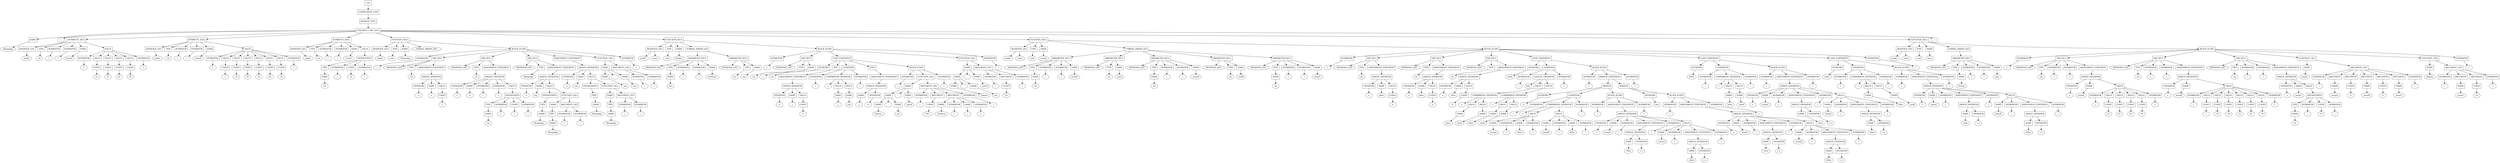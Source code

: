 digraph G {
	splines="TRUE";
	n_0 [label="root", shape="rectangle"]
	n_0 -> n_1
	n_1 [label="COMPILATION_UNIT", shape="rectangle"]
	n_1 -> n_2
	n_2 [label="PACKAGE_DECL", shape="rectangle"]
	n_2 -> n_3
	n_3 [label="CONCRETE_UNIT_DECL", shape="rectangle"]
	n_3 -> n_4
	n_4 [label="NAME", shape="rectangle"]
	n_4 -> n_14
	n_14 [label="MergeApp", shape="ellipse"]
	n_3 -> n_5
	n_5 [label="{", shape="ellipse"]
	n_3 -> n_6
	n_6 [label="ATTRIBUTE_DECL", shape="rectangle"]
	n_6 -> n_15
	n_15 [label="MODIFIER_LIST", shape="rectangle"]
	n_15 -> n_53
	n_53 [label="public", shape="ellipse"]
	n_6 -> n_16
	n_16 [label="TYPE", shape="rectangle"]
	n_16 -> n_54
	n_54 [label="int", shape="ellipse"]
	n_6 -> n_17
	n_17 [label="SEPARATOR", shape="rectangle"]
	n_17 -> n_55
	n_55 [label="[", shape="ellipse"]
	n_6 -> n_18
	n_18 [label="SEPARATOR", shape="rectangle"]
	n_18 -> n_56
	n_56 [label="]", shape="ellipse"]
	n_6 -> n_19
	n_19 [label="NAME", shape="rectangle"]
	n_19 -> n_57
	n_57 [label="arrayA", shape="ellipse"]
	n_6 -> n_20
	n_20 [label="VALUE", shape="rectangle"]
	n_20 -> n_58
	n_58 [label="SEPARATOR", shape="rectangle"]
	n_58 -> n_133
	n_133 [label="{", shape="ellipse"]
	n_20 -> n_59
	n_59 [label="VALUE", shape="rectangle"]
	n_59 -> n_134
	n_134 [label="CONST", shape="rectangle"]
	n_134 -> n_252
	n_252 [label="23", shape="ellipse"]
	n_20 -> n_60
	n_60 [label="VALUE", shape="rectangle"]
	n_60 -> n_135
	n_135 [label="CONST", shape="rectangle"]
	n_135 -> n_253
	n_253 [label="47", shape="ellipse"]
	n_20 -> n_61
	n_61 [label="VALUE", shape="rectangle"]
	n_61 -> n_136
	n_136 [label="CONST", shape="rectangle"]
	n_136 -> n_254
	n_254 [label="81", shape="ellipse"]
	n_20 -> n_62
	n_62 [label="VALUE", shape="rectangle"]
	n_62 -> n_137
	n_137 [label="CONST", shape="rectangle"]
	n_137 -> n_255
	n_255 [label="95", shape="ellipse"]
	n_20 -> n_63
	n_63 [label="SEPARATOR", shape="rectangle"]
	n_63 -> n_138
	n_138 [label="}", shape="ellipse"]
	n_3 -> n_7
	n_7 [label="ATTRIBUTE_DECL", shape="rectangle"]
	n_7 -> n_21
	n_21 [label="MODIFIER_LIST", shape="rectangle"]
	n_21 -> n_64
	n_64 [label="public", shape="ellipse"]
	n_7 -> n_22
	n_22 [label="TYPE", shape="rectangle"]
	n_22 -> n_65
	n_65 [label="int", shape="ellipse"]
	n_7 -> n_23
	n_23 [label="SEPARATOR", shape="rectangle"]
	n_23 -> n_66
	n_66 [label="[", shape="ellipse"]
	n_7 -> n_24
	n_24 [label="SEPARATOR", shape="rectangle"]
	n_24 -> n_67
	n_67 [label="]", shape="ellipse"]
	n_7 -> n_25
	n_25 [label="NAME", shape="rectangle"]
	n_25 -> n_68
	n_68 [label="arrayB", shape="ellipse"]
	n_7 -> n_26
	n_26 [label="VALUE", shape="rectangle"]
	n_26 -> n_69
	n_69 [label="SEPARATOR", shape="rectangle"]
	n_69 -> n_139
	n_139 [label="{", shape="ellipse"]
	n_26 -> n_70
	n_70 [label="VALUE", shape="rectangle"]
	n_70 -> n_140
	n_140 [label="CONST", shape="rectangle"]
	n_140 -> n_256
	n_256 [label="7", shape="ellipse"]
	n_26 -> n_71
	n_71 [label="VALUE", shape="rectangle"]
	n_71 -> n_141
	n_141 [label="CONST", shape="rectangle"]
	n_141 -> n_257
	n_257 [label="14", shape="ellipse"]
	n_26 -> n_72
	n_72 [label="VALUE", shape="rectangle"]
	n_72 -> n_142
	n_142 [label="CONST", shape="rectangle"]
	n_142 -> n_258
	n_258 [label="39", shape="ellipse"]
	n_26 -> n_73
	n_73 [label="VALUE", shape="rectangle"]
	n_73 -> n_143
	n_143 [label="CONST", shape="rectangle"]
	n_143 -> n_259
	n_259 [label="55", shape="ellipse"]
	n_26 -> n_74
	n_74 [label="VALUE", shape="rectangle"]
	n_74 -> n_144
	n_144 [label="CONST", shape="rectangle"]
	n_144 -> n_260
	n_260 [label="62", shape="ellipse"]
	n_26 -> n_75
	n_75 [label="VALUE", shape="rectangle"]
	n_75 -> n_145
	n_145 [label="CONST", shape="rectangle"]
	n_145 -> n_261
	n_261 [label="74", shape="ellipse"]
	n_26 -> n_76
	n_76 [label="SEPARATOR", shape="rectangle"]
	n_76 -> n_146
	n_146 [label="}", shape="ellipse"]
	n_3 -> n_8
	n_8 [label="ATTRIBUTE_DECL", shape="rectangle"]
	n_8 -> n_27
	n_27 [label="MODIFIER_LIST", shape="rectangle"]
	n_27 -> n_77
	n_77 [label="public", shape="ellipse"]
	n_8 -> n_28
	n_28 [label="TYPE", shape="rectangle"]
	n_28 -> n_78
	n_78 [label="int", shape="ellipse"]
	n_8 -> n_29
	n_29 [label="SEPARATOR", shape="rectangle"]
	n_29 -> n_79
	n_79 [label="[", shape="ellipse"]
	n_8 -> n_30
	n_30 [label="SEPARATOR", shape="rectangle"]
	n_30 -> n_80
	n_80 [label="]", shape="ellipse"]
	n_8 -> n_31
	n_31 [label="NAME", shape="rectangle"]
	n_31 -> n_81
	n_81 [label="arrayC", shape="ellipse"]
	n_8 -> n_32
	n_32 [label="VALUE", shape="rectangle"]
	n_32 -> n_82
	n_82 [label="INSTANTIATES", shape="rectangle"]
	n_82 -> n_147
	n_147 [label="TYPE", shape="rectangle"]
	n_147 -> n_262
	n_262 [label="NAME", shape="rectangle"]
	n_262 -> n_375
	n_375 [label="int", shape="ellipse"]
	n_82 -> n_148
	n_148 [label="SEPARATOR", shape="rectangle"]
	n_148 -> n_263
	n_263 [label="[", shape="ellipse"]
	n_82 -> n_149
	n_149 [label="CONST", shape="rectangle"]
	n_149 -> n_264
	n_264 [label="10", shape="ellipse"]
	n_82 -> n_150
	n_150 [label="SEPARATOR", shape="rectangle"]
	n_150 -> n_265
	n_265 [label="]", shape="ellipse"]
	n_3 -> n_9
	n_9 [label="FUNCTION_DECL", shape="rectangle"]
	n_9 -> n_33
	n_33 [label="MODIFIER_LIST", shape="rectangle"]
	n_33 -> n_83
	n_83 [label="public", shape="ellipse"]
	n_9 -> n_34
	n_34 [label="TYPE", shape="rectangle"]
	n_34 -> n_84
	n_84 [label="void", shape="ellipse"]
	n_9 -> n_35
	n_35 [label="NAME", shape="rectangle"]
	n_35 -> n_85
	n_85 [label="MergeApp", shape="ellipse"]
	n_9 -> n_36
	n_36 [label="FORMAL_PARAM_LIST", shape="ellipse"]
	n_9 -> n_37
	n_37 [label="BLOCK_SCOPE", shape="rectangle"]
	n_37 -> n_86
	n_86 [label="SEPARATOR", shape="rectangle"]
	n_86 -> n_151
	n_151 [label="{", shape="ellipse"]
	n_37 -> n_87
	n_87 [label="VAR_DECL", shape="rectangle"]
	n_87 -> n_152
	n_152 [label="MODIFIER_LIST", shape="ellipse"]
	n_87 -> n_153
	n_153 [label="TYPE", shape="rectangle"]
	n_153 -> n_266
	n_266 [label="int", shape="ellipse"]
	n_87 -> n_154
	n_154 [label="ASSIGNMENT_STATEMENT", shape="rectangle"]
	n_154 -> n_267
	n_267 [label="ASSIGN_OPERATOR", shape="rectangle"]
	n_267 -> n_376
	n_376 [label="OPERATOR", shape="rectangle"]
	n_376 -> n_472
	n_472 [label="=", shape="ellipse"]
	n_267 -> n_377
	n_377 [label="NAME", shape="rectangle"]
	n_377 -> n_473
	n_473 [label="a", shape="ellipse"]
	n_267 -> n_378
	n_378 [label="VALUE", shape="rectangle"]
	n_378 -> n_474
	n_474 [label="CONST", shape="rectangle"]
	n_474 -> n_564
	n_564 [label="3", shape="ellipse"]
	n_37 -> n_88
	n_88 [label="VAR_DECL", shape="rectangle"]
	n_88 -> n_155
	n_155 [label="MODIFIER_LIST", shape="ellipse"]
	n_88 -> n_156
	n_156 [label="TYPE", shape="rectangle"]
	n_156 -> n_268
	n_268 [label="int", shape="ellipse"]
	n_88 -> n_157
	n_157 [label="ASSIGNMENT_STATEMENT", shape="rectangle"]
	n_157 -> n_269
	n_269 [label="ASSIGN_OPERATOR", shape="rectangle"]
	n_269 -> n_379
	n_379 [label="OPERATOR", shape="rectangle"]
	n_379 -> n_475
	n_475 [label="=", shape="ellipse"]
	n_269 -> n_380
	n_380 [label="NAME", shape="rectangle"]
	n_380 -> n_476
	n_476 [label="b", shape="ellipse"]
	n_269 -> n_381
	n_381 [label="SEPARATOR", shape="rectangle"]
	n_381 -> n_477
	n_477 [label="[", shape="ellipse"]
	n_269 -> n_382
	n_382 [label="SEPARATOR", shape="rectangle"]
	n_382 -> n_478
	n_478 [label="]", shape="ellipse"]
	n_269 -> n_383
	n_383 [label="VALUE", shape="rectangle"]
	n_383 -> n_479
	n_479 [label="INSTANTIATES", shape="rectangle"]
	n_479 -> n_565
	n_565 [label="TYPE", shape="rectangle"]
	n_565 -> n_654
	n_654 [label="NAME", shape="rectangle"]
	n_654 -> n_715
	n_715 [label="int", shape="ellipse"]
	n_479 -> n_566
	n_566 [label="SEPARATOR", shape="rectangle"]
	n_566 -> n_655
	n_655 [label="[", shape="ellipse"]
	n_479 -> n_567
	n_567 [label="CONST", shape="rectangle"]
	n_567 -> n_656
	n_656 [label="3", shape="ellipse"]
	n_479 -> n_568
	n_568 [label="SEPARATOR", shape="rectangle"]
	n_568 -> n_657
	n_657 [label="]", shape="ellipse"]
	n_37 -> n_89
	n_89 [label="VAR_DECL", shape="rectangle"]
	n_89 -> n_158
	n_158 [label="MODIFIER_LIST", shape="ellipse"]
	n_89 -> n_159
	n_159 [label="TYPE", shape="rectangle"]
	n_159 -> n_270
	n_270 [label="MergeApp", shape="ellipse"]
	n_89 -> n_160
	n_160 [label="ASSIGNMENT_STATEMENT", shape="rectangle"]
	n_160 -> n_271
	n_271 [label="ASSIGN_OPERATOR", shape="rectangle"]
	n_271 -> n_384
	n_384 [label="OPERATOR", shape="rectangle"]
	n_384 -> n_480
	n_480 [label="=", shape="ellipse"]
	n_271 -> n_385
	n_385 [label="NAME", shape="rectangle"]
	n_385 -> n_481
	n_481 [label="mg", shape="ellipse"]
	n_271 -> n_386
	n_386 [label="VALUE", shape="rectangle"]
	n_386 -> n_482
	n_482 [label="INSTANTIATES", shape="rectangle"]
	n_482 -> n_569
	n_569 [label="TYPE", shape="rectangle"]
	n_569 -> n_658
	n_658 [label="NAME", shape="rectangle"]
	n_658 -> n_716
	n_716 [label="MergeApp", shape="ellipse"]
	n_386 -> n_483
	n_483 [label="FUNCTION_CALL", shape="rectangle"]
	n_483 -> n_570
	n_570 [label="NAME", shape="rectangle"]
	n_570 -> n_659
	n_659 [label="TYPE", shape="rectangle"]
	n_659 -> n_717
	n_717 [label="NAME", shape="rectangle"]
	n_717 -> n_754
	n_754 [label="MergeApp", shape="ellipse"]
	n_483 -> n_571
	n_571 [label="ARGUMENT_LIST", shape="rectangle"]
	n_571 -> n_660
	n_660 [label="SEPARATOR", shape="rectangle"]
	n_660 -> n_718
	n_718 [label="(", shape="ellipse"]
	n_571 -> n_661
	n_661 [label="SEPARATOR", shape="rectangle"]
	n_661 -> n_719
	n_719 [label=")", shape="ellipse"]
	n_37 -> n_90
	n_90 [label="ASSIGNMENT_STATEMENT", shape="rectangle"]
	n_90 -> n_161
	n_161 [label="ASSIGN_OPERATOR", shape="rectangle"]
	n_161 -> n_272
	n_272 [label="OPERATOR", shape="rectangle"]
	n_272 -> n_387
	n_387 [label="=", shape="ellipse"]
	n_161 -> n_273
	n_273 [label="NAME", shape="rectangle"]
	n_273 -> n_388
	n_388 [label="mg", shape="ellipse"]
	n_161 -> n_274
	n_274 [label="VALUE", shape="rectangle"]
	n_274 -> n_389
	n_389 [label="INSTANTIATES", shape="rectangle"]
	n_389 -> n_484
	n_484 [label="TYPE", shape="rectangle"]
	n_484 -> n_572
	n_572 [label="NAME", shape="rectangle"]
	n_572 -> n_662
	n_662 [label="MergeApp", shape="ellipse"]
	n_274 -> n_390
	n_390 [label="FUNCTION_CALL", shape="rectangle"]
	n_390 -> n_485
	n_485 [label="NAME", shape="rectangle"]
	n_485 -> n_573
	n_573 [label="TYPE", shape="rectangle"]
	n_573 -> n_663
	n_663 [label="NAME", shape="rectangle"]
	n_663 -> n_720
	n_720 [label="MergeApp", shape="ellipse"]
	n_390 -> n_486
	n_486 [label="ARGUMENT_LIST", shape="rectangle"]
	n_486 -> n_574
	n_574 [label="SEPARATOR", shape="rectangle"]
	n_574 -> n_664
	n_664 [label="(", shape="ellipse"]
	n_486 -> n_575
	n_575 [label="SEPARATOR", shape="rectangle"]
	n_575 -> n_665
	n_665 [label=")", shape="ellipse"]
	n_37 -> n_91
	n_91 [label="FUNCTION_CALL", shape="rectangle"]
	n_91 -> n_162
	n_162 [label="NAME", shape="rectangle"]
	n_162 -> n_275
	n_275 [label="NAME", shape="rectangle"]
	n_275 -> n_391
	n_391 [label="mg", shape="ellipse"]
	n_162 -> n_276
	n_276 [label=".", shape="ellipse"]
	n_162 -> n_277
	n_277 [label="NAME", shape="rectangle"]
	n_277 -> n_392
	n_392 [label="func", shape="ellipse"]
	n_91 -> n_163
	n_163 [label="ARGUMENT_LIST", shape="rectangle"]
	n_163 -> n_278
	n_278 [label="SEPARATOR", shape="rectangle"]
	n_278 -> n_393
	n_393 [label="(", shape="ellipse"]
	n_163 -> n_279
	n_279 [label="SEPARATOR", shape="rectangle"]
	n_279 -> n_394
	n_394 [label=")", shape="ellipse"]
	n_37 -> n_92
	n_92 [label="SEPARATOR", shape="rectangle"]
	n_92 -> n_164
	n_164 [label="}", shape="ellipse"]
	n_3 -> n_10
	n_10 [label="FUNCTION_DECL", shape="rectangle"]
	n_10 -> n_38
	n_38 [label="MODIFIER_LIST", shape="rectangle"]
	n_38 -> n_93
	n_93 [label="public", shape="ellipse"]
	n_38 -> n_94
	n_94 [label="static", shape="ellipse"]
	n_10 -> n_39
	n_39 [label="TYPE", shape="rectangle"]
	n_39 -> n_95
	n_95 [label="void", shape="ellipse"]
	n_10 -> n_40
	n_40 [label="NAME", shape="rectangle"]
	n_40 -> n_96
	n_96 [label="display", shape="ellipse"]
	n_10 -> n_41
	n_41 [label="FORMAL_PARAM_LIST", shape="rectangle"]
	n_41 -> n_97
	n_97 [label="PARAMETER_DECL", shape="rectangle"]
	n_97 -> n_165
	n_165 [label="MODIFIER_LIST", shape="ellipse"]
	n_97 -> n_166
	n_166 [label="TYPE", shape="rectangle"]
	n_166 -> n_280
	n_280 [label="NAME", shape="rectangle"]
	n_280 -> n_395
	n_395 [label="int", shape="ellipse"]
	n_97 -> n_167
	n_167 [label="SEPARATOR", shape="rectangle"]
	n_167 -> n_281
	n_281 [label="[", shape="ellipse"]
	n_97 -> n_168
	n_168 [label="SEPARATOR", shape="rectangle"]
	n_168 -> n_282
	n_282 [label="]", shape="ellipse"]
	n_97 -> n_169
	n_169 [label="NAME", shape="rectangle"]
	n_169 -> n_283
	n_283 [label="theArray", shape="ellipse"]
	n_41 -> n_98
	n_98 [label="PARAMETER_DECL", shape="rectangle"]
	n_98 -> n_170
	n_170 [label="MODIFIER_LIST", shape="ellipse"]
	n_98 -> n_171
	n_171 [label="TYPE", shape="rectangle"]
	n_171 -> n_284
	n_284 [label="int", shape="ellipse"]
	n_98 -> n_172
	n_172 [label="NAME", shape="rectangle"]
	n_172 -> n_285
	n_285 [label="size", shape="ellipse"]
	n_10 -> n_42
	n_42 [label="BLOCK_SCOPE", shape="rectangle"]
	n_42 -> n_99
	n_99 [label="SEPARATOR", shape="rectangle"]
	n_99 -> n_173
	n_173 [label="{", shape="ellipse"]
	n_42 -> n_100
	n_100 [label="VAR_DECL", shape="rectangle"]
	n_100 -> n_174
	n_174 [label="MODIFIER_LIST", shape="ellipse"]
	n_100 -> n_175
	n_175 [label="TYPE", shape="rectangle"]
	n_175 -> n_286
	n_286 [label="int", shape="ellipse"]
	n_100 -> n_176
	n_176 [label="NAME", shape="rectangle"]
	n_176 -> n_287
	n_287 [label="j", shape="ellipse"]
	n_42 -> n_101
	n_101 [label="LOOP_STATEMENT", shape="rectangle"]
	n_101 -> n_177
	n_177 [label="KEYWORD", shape="rectangle"]
	n_177 -> n_288
	n_288 [label="for", shape="ellipse"]
	n_101 -> n_178
	n_178 [label="INIT", shape="rectangle"]
	n_178 -> n_289
	n_289 [label="ASSIGNMENT_STATEMENT", shape="rectangle"]
	n_289 -> n_396
	n_396 [label="ASSIGN_OPERATOR", shape="rectangle"]
	n_396 -> n_487
	n_487 [label="OPERATOR", shape="rectangle"]
	n_487 -> n_576
	n_576 [label="=", shape="ellipse"]
	n_396 -> n_488
	n_488 [label="NAME", shape="rectangle"]
	n_488 -> n_577
	n_577 [label="j", shape="ellipse"]
	n_396 -> n_489
	n_489 [label="VALUE", shape="rectangle"]
	n_489 -> n_578
	n_578 [label="CONST", shape="rectangle"]
	n_578 -> n_666
	n_666 [label="0", shape="ellipse"]
	n_101 -> n_179
	n_179 [label="CONDITION", shape="rectangle"]
	n_179 -> n_290
	n_290 [label="SEPARATOR", shape="rectangle"]
	n_290 -> n_397
	n_397 [label="(", shape="ellipse"]
	n_179 -> n_291
	n_291 [label="COMPARISON_OPERATOR", shape="rectangle"]
	n_291 -> n_398
	n_398 [label="<", shape="ellipse"]
	n_291 -> n_399
	n_399 [label="VALUE", shape="rectangle"]
	n_399 -> n_490
	n_490 [label="NAME", shape="rectangle"]
	n_490 -> n_579
	n_579 [label="j", shape="ellipse"]
	n_291 -> n_400
	n_400 [label="VALUE", shape="rectangle"]
	n_400 -> n_491
	n_491 [label="NAME", shape="rectangle"]
	n_491 -> n_580
	n_580 [label="size", shape="ellipse"]
	n_179 -> n_292
	n_292 [label="SEPARATOR", shape="rectangle"]
	n_292 -> n_401
	n_401 [label=")", shape="ellipse"]
	n_101 -> n_180
	n_180 [label="STEP", shape="rectangle"]
	n_180 -> n_293
	n_293 [label="ASSIGNMENT_STATEMENT", shape="rectangle"]
	n_293 -> n_402
	n_402 [label="ASSIGN_OPERATOR", shape="rectangle"]
	n_402 -> n_492
	n_492 [label="NAME", shape="rectangle"]
	n_492 -> n_581
	n_581 [label="j", shape="ellipse"]
	n_402 -> n_493
	n_493 [label="OPERATOR", shape="rectangle"]
	n_493 -> n_582
	n_582 [label="++", shape="ellipse"]
	n_101 -> n_181
	n_181 [label="BLOCK_SCOPE", shape="rectangle"]
	n_181 -> n_294
	n_294 [label="SEPARATOR", shape="rectangle"]
	n_294 -> n_403
	n_403 [label="{", shape="ellipse"]
	n_181 -> n_295
	n_295 [label="FUNCTION_CALL", shape="rectangle"]
	n_295 -> n_404
	n_404 [label="NAME", shape="rectangle"]
	n_404 -> n_494
	n_494 [label="NAME", shape="rectangle"]
	n_494 -> n_583
	n_583 [label="NAME", shape="rectangle"]
	n_583 -> n_667
	n_667 [label="System", shape="ellipse"]
	n_494 -> n_584
	n_584 [label=".", shape="ellipse"]
	n_494 -> n_585
	n_585 [label="NAME", shape="rectangle"]
	n_585 -> n_668
	n_668 [label="out", shape="ellipse"]
	n_404 -> n_495
	n_495 [label=".", shape="ellipse"]
	n_404 -> n_496
	n_496 [label="NAME", shape="rectangle"]
	n_496 -> n_586
	n_586 [label="printf", shape="ellipse"]
	n_295 -> n_405
	n_405 [label="ARGUMENT_LIST", shape="rectangle"]
	n_405 -> n_497
	n_497 [label="SEPARATOR", shape="rectangle"]
	n_497 -> n_587
	n_587 [label="(", shape="ellipse"]
	n_405 -> n_498
	n_498 [label="ARGUMENT", shape="rectangle"]
	n_498 -> n_588
	n_588 [label="CONST", shape="rectangle"]
	n_588 -> n_669
	n_669 [label="\"%d \"", shape="ellipse"]
	n_405 -> n_499
	n_499 [label="ARGUMENT", shape="rectangle"]
	n_499 -> n_589
	n_589 [label="NAME", shape="rectangle"]
	n_589 -> n_670
	n_670 [label="theArray", shape="ellipse"]
	n_499 -> n_590
	n_590 [label="SEPARATOR", shape="rectangle"]
	n_590 -> n_671
	n_671 [label="[", shape="ellipse"]
	n_499 -> n_591
	n_591 [label="NAME", shape="rectangle"]
	n_591 -> n_672
	n_672 [label="j", shape="ellipse"]
	n_499 -> n_592
	n_592 [label="SEPARATOR", shape="rectangle"]
	n_592 -> n_673
	n_673 [label="]", shape="ellipse"]
	n_405 -> n_500
	n_500 [label="SEPARATOR", shape="rectangle"]
	n_500 -> n_593
	n_593 [label=")", shape="ellipse"]
	n_181 -> n_296
	n_296 [label="SEPARATOR", shape="rectangle"]
	n_296 -> n_406
	n_406 [label="}", shape="ellipse"]
	n_42 -> n_102
	n_102 [label="FUNCTION_CALL", shape="rectangle"]
	n_102 -> n_182
	n_182 [label="NAME", shape="rectangle"]
	n_182 -> n_297
	n_297 [label="NAME", shape="rectangle"]
	n_297 -> n_407
	n_407 [label="NAME", shape="rectangle"]
	n_407 -> n_501
	n_501 [label="System", shape="ellipse"]
	n_297 -> n_408
	n_408 [label=".", shape="ellipse"]
	n_297 -> n_409
	n_409 [label="NAME", shape="rectangle"]
	n_409 -> n_502
	n_502 [label="out", shape="ellipse"]
	n_182 -> n_298
	n_298 [label=".", shape="ellipse"]
	n_182 -> n_299
	n_299 [label="NAME", shape="rectangle"]
	n_299 -> n_410
	n_410 [label="printf", shape="ellipse"]
	n_102 -> n_183
	n_183 [label="ARGUMENT_LIST", shape="rectangle"]
	n_183 -> n_300
	n_300 [label="SEPARATOR", shape="rectangle"]
	n_300 -> n_411
	n_411 [label="(", shape="ellipse"]
	n_183 -> n_301
	n_301 [label="ARGUMENT", shape="rectangle"]
	n_301 -> n_412
	n_412 [label="CONST", shape="rectangle"]
	n_412 -> n_503
	n_503 [label="\"\\n\"", shape="ellipse"]
	n_183 -> n_302
	n_302 [label="SEPARATOR", shape="rectangle"]
	n_302 -> n_413
	n_413 [label=")", shape="ellipse"]
	n_42 -> n_103
	n_103 [label="SEPARATOR", shape="rectangle"]
	n_103 -> n_184
	n_184 [label="}", shape="ellipse"]
	n_3 -> n_11
	n_11 [label="FUNCTION_DECL", shape="rectangle"]
	n_11 -> n_43
	n_43 [label="MODIFIER_LIST", shape="rectangle"]
	n_43 -> n_104
	n_104 [label="public", shape="ellipse"]
	n_43 -> n_105
	n_105 [label="static", shape="ellipse"]
	n_11 -> n_44
	n_44 [label="TYPE", shape="rectangle"]
	n_44 -> n_106
	n_106 [label="void", shape="ellipse"]
	n_11 -> n_45
	n_45 [label="NAME", shape="rectangle"]
	n_45 -> n_107
	n_107 [label="merge", shape="ellipse"]
	n_11 -> n_46
	n_46 [label="FORMAL_PARAM_LIST", shape="rectangle"]
	n_46 -> n_108
	n_108 [label="PARAMETER_DECL", shape="rectangle"]
	n_108 -> n_185
	n_185 [label="MODIFIER_LIST", shape="ellipse"]
	n_108 -> n_186
	n_186 [label="TYPE", shape="rectangle"]
	n_186 -> n_303
	n_303 [label="NAME", shape="rectangle"]
	n_303 -> n_414
	n_414 [label="int", shape="ellipse"]
	n_108 -> n_187
	n_187 [label="SEPARATOR", shape="rectangle"]
	n_187 -> n_304
	n_304 [label="[", shape="ellipse"]
	n_108 -> n_188
	n_188 [label="SEPARATOR", shape="rectangle"]
	n_188 -> n_305
	n_305 [label="]", shape="ellipse"]
	n_108 -> n_189
	n_189 [label="NAME", shape="rectangle"]
	n_189 -> n_306
	n_306 [label="arrayA", shape="ellipse"]
	n_46 -> n_109
	n_109 [label="PARAMETER_DECL", shape="rectangle"]
	n_109 -> n_190
	n_190 [label="MODIFIER_LIST", shape="ellipse"]
	n_109 -> n_191
	n_191 [label="TYPE", shape="rectangle"]
	n_191 -> n_307
	n_307 [label="int", shape="ellipse"]
	n_109 -> n_192
	n_192 [label="NAME", shape="rectangle"]
	n_192 -> n_308
	n_308 [label="sizeA", shape="ellipse"]
	n_46 -> n_110
	n_110 [label="PARAMETER_DECL", shape="rectangle"]
	n_110 -> n_193
	n_193 [label="MODIFIER_LIST", shape="ellipse"]
	n_110 -> n_194
	n_194 [label="TYPE", shape="rectangle"]
	n_194 -> n_309
	n_309 [label="NAME", shape="rectangle"]
	n_309 -> n_415
	n_415 [label="int", shape="ellipse"]
	n_110 -> n_195
	n_195 [label="SEPARATOR", shape="rectangle"]
	n_195 -> n_310
	n_310 [label="[", shape="ellipse"]
	n_110 -> n_196
	n_196 [label="SEPARATOR", shape="rectangle"]
	n_196 -> n_311
	n_311 [label="]", shape="ellipse"]
	n_110 -> n_197
	n_197 [label="NAME", shape="rectangle"]
	n_197 -> n_312
	n_312 [label="arrayB", shape="ellipse"]
	n_46 -> n_111
	n_111 [label="PARAMETER_DECL", shape="rectangle"]
	n_111 -> n_198
	n_198 [label="MODIFIER_LIST", shape="ellipse"]
	n_111 -> n_199
	n_199 [label="TYPE", shape="rectangle"]
	n_199 -> n_313
	n_313 [label="int", shape="ellipse"]
	n_111 -> n_200
	n_200 [label="NAME", shape="rectangle"]
	n_200 -> n_314
	n_314 [label="sizeB", shape="ellipse"]
	n_46 -> n_112
	n_112 [label="PARAMETER_DECL", shape="rectangle"]
	n_112 -> n_201
	n_201 [label="MODIFIER_LIST", shape="ellipse"]
	n_112 -> n_202
	n_202 [label="TYPE", shape="rectangle"]
	n_202 -> n_315
	n_315 [label="NAME", shape="rectangle"]
	n_315 -> n_416
	n_416 [label="int", shape="ellipse"]
	n_112 -> n_203
	n_203 [label="SEPARATOR", shape="rectangle"]
	n_203 -> n_316
	n_316 [label="[", shape="ellipse"]
	n_112 -> n_204
	n_204 [label="SEPARATOR", shape="rectangle"]
	n_204 -> n_317
	n_317 [label="]", shape="ellipse"]
	n_112 -> n_205
	n_205 [label="NAME", shape="rectangle"]
	n_205 -> n_318
	n_318 [label="arrayC", shape="ellipse"]
	n_11 -> n_47
	n_47 [label="BLOCK_SCOPE", shape="rectangle"]
	n_47 -> n_113
	n_113 [label="SEPARATOR", shape="rectangle"]
	n_113 -> n_206
	n_206 [label="{", shape="ellipse"]
	n_47 -> n_114
	n_114 [label="VAR_DECL", shape="rectangle"]
	n_114 -> n_207
	n_207 [label="MODIFIER_LIST", shape="ellipse"]
	n_114 -> n_208
	n_208 [label="TYPE", shape="rectangle"]
	n_208 -> n_319
	n_319 [label="int", shape="ellipse"]
	n_114 -> n_209
	n_209 [label="ASSIGNMENT_STATEMENT", shape="rectangle"]
	n_209 -> n_320
	n_320 [label="ASSIGN_OPERATOR", shape="rectangle"]
	n_320 -> n_417
	n_417 [label="OPERATOR", shape="rectangle"]
	n_417 -> n_504
	n_504 [label="=", shape="ellipse"]
	n_320 -> n_418
	n_418 [label="NAME", shape="rectangle"]
	n_418 -> n_505
	n_505 [label="aDex", shape="ellipse"]
	n_320 -> n_419
	n_419 [label="VALUE", shape="rectangle"]
	n_419 -> n_506
	n_506 [label="CONST", shape="rectangle"]
	n_506 -> n_594
	n_594 [label="0", shape="ellipse"]
	n_47 -> n_115
	n_115 [label="VAR_DECL", shape="rectangle"]
	n_115 -> n_210
	n_210 [label="MODIFIER_LIST", shape="ellipse"]
	n_115 -> n_211
	n_211 [label="TYPE", shape="rectangle"]
	n_211 -> n_321
	n_321 [label="int", shape="ellipse"]
	n_115 -> n_212
	n_212 [label="ASSIGNMENT_STATEMENT", shape="rectangle"]
	n_212 -> n_322
	n_322 [label="ASSIGN_OPERATOR", shape="rectangle"]
	n_322 -> n_420
	n_420 [label="OPERATOR", shape="rectangle"]
	n_420 -> n_507
	n_507 [label="=", shape="ellipse"]
	n_322 -> n_421
	n_421 [label="NAME", shape="rectangle"]
	n_421 -> n_508
	n_508 [label="bDex", shape="ellipse"]
	n_322 -> n_422
	n_422 [label="VALUE", shape="rectangle"]
	n_422 -> n_509
	n_509 [label="CONST", shape="rectangle"]
	n_509 -> n_595
	n_595 [label="0", shape="ellipse"]
	n_47 -> n_116
	n_116 [label="VAR_DECL", shape="rectangle"]
	n_116 -> n_213
	n_213 [label="MODIFIER_LIST", shape="ellipse"]
	n_116 -> n_214
	n_214 [label="TYPE", shape="rectangle"]
	n_214 -> n_323
	n_323 [label="int", shape="ellipse"]
	n_116 -> n_215
	n_215 [label="ASSIGNMENT_STATEMENT", shape="rectangle"]
	n_215 -> n_324
	n_324 [label="ASSIGN_OPERATOR", shape="rectangle"]
	n_324 -> n_423
	n_423 [label="OPERATOR", shape="rectangle"]
	n_423 -> n_510
	n_510 [label="=", shape="ellipse"]
	n_324 -> n_424
	n_424 [label="NAME", shape="rectangle"]
	n_424 -> n_511
	n_511 [label="cDex", shape="ellipse"]
	n_324 -> n_425
	n_425 [label="VALUE", shape="rectangle"]
	n_425 -> n_512
	n_512 [label="CONST", shape="rectangle"]
	n_512 -> n_596
	n_596 [label="0", shape="ellipse"]
	n_47 -> n_117
	n_117 [label="LOOP_STATEMENT", shape="rectangle"]
	n_117 -> n_216
	n_216 [label="KEYWORD", shape="rectangle"]
	n_216 -> n_325
	n_325 [label="while", shape="ellipse"]
	n_117 -> n_217
	n_217 [label="CONDITION", shape="rectangle"]
	n_217 -> n_326
	n_326 [label="SEPARATOR", shape="rectangle"]
	n_326 -> n_426
	n_426 [label="(", shape="ellipse"]
	n_217 -> n_327
	n_327 [label="LOGICAL_OPERATOR", shape="rectangle"]
	n_327 -> n_427
	n_427 [label="&&", shape="ellipse"]
	n_327 -> n_428
	n_428 [label="VALUE", shape="rectangle"]
	n_428 -> n_513
	n_513 [label="COMPARISON_OPERATOR", shape="rectangle"]
	n_513 -> n_597
	n_597 [label="<", shape="ellipse"]
	n_513 -> n_598
	n_598 [label="VALUE", shape="rectangle"]
	n_598 -> n_674
	n_674 [label="NAME", shape="rectangle"]
	n_674 -> n_721
	n_721 [label="aDex", shape="ellipse"]
	n_513 -> n_599
	n_599 [label="VALUE", shape="rectangle"]
	n_599 -> n_675
	n_675 [label="NAME", shape="rectangle"]
	n_675 -> n_722
	n_722 [label="sizeA", shape="ellipse"]
	n_327 -> n_429
	n_429 [label="VALUE", shape="rectangle"]
	n_429 -> n_514
	n_514 [label="COMPARISON_OPERATOR", shape="rectangle"]
	n_514 -> n_600
	n_600 [label="<", shape="ellipse"]
	n_514 -> n_601
	n_601 [label="VALUE", shape="rectangle"]
	n_601 -> n_676
	n_676 [label="NAME", shape="rectangle"]
	n_676 -> n_723
	n_723 [label="bDex", shape="ellipse"]
	n_514 -> n_602
	n_602 [label="VALUE", shape="rectangle"]
	n_602 -> n_677
	n_677 [label="NAME", shape="rectangle"]
	n_677 -> n_724
	n_724 [label="sizeB", shape="ellipse"]
	n_217 -> n_328
	n_328 [label="SEPARATOR", shape="rectangle"]
	n_328 -> n_430
	n_430 [label=")", shape="ellipse"]
	n_117 -> n_218
	n_218 [label="BLOCK_SCOPE", shape="rectangle"]
	n_218 -> n_329
	n_329 [label="SEPARATOR", shape="rectangle"]
	n_329 -> n_431
	n_431 [label="{", shape="ellipse"]
	n_218 -> n_330
	n_330 [label="BRANCH_STATEMENT", shape="rectangle"]
	n_330 -> n_432
	n_432 [label="BRANCH", shape="rectangle"]
	n_432 -> n_515
	n_515 [label="KEYWORD", shape="rectangle"]
	n_515 -> n_603
	n_603 [label="if", shape="ellipse"]
	n_432 -> n_516
	n_516 [label="CONDITION", shape="rectangle"]
	n_516 -> n_604
	n_604 [label="SEPARATOR", shape="rectangle"]
	n_604 -> n_678
	n_678 [label="(", shape="ellipse"]
	n_516 -> n_605
	n_605 [label="COMPARISON_OPERATOR", shape="rectangle"]
	n_605 -> n_679
	n_679 [label="<", shape="ellipse"]
	n_605 -> n_680
	n_680 [label="VALUE", shape="rectangle"]
	n_680 -> n_725
	n_725 [label="NAME", shape="rectangle"]
	n_725 -> n_755
	n_755 [label="arrayA", shape="ellipse"]
	n_680 -> n_726
	n_726 [label="SEPARATOR", shape="rectangle"]
	n_726 -> n_756
	n_756 [label="[", shape="ellipse"]
	n_680 -> n_727
	n_727 [label="NAME", shape="rectangle"]
	n_727 -> n_757
	n_757 [label="aDex", shape="ellipse"]
	n_680 -> n_728
	n_728 [label="SEPARATOR", shape="rectangle"]
	n_728 -> n_758
	n_758 [label="]", shape="ellipse"]
	n_605 -> n_681
	n_681 [label="VALUE", shape="rectangle"]
	n_681 -> n_729
	n_729 [label="NAME", shape="rectangle"]
	n_729 -> n_759
	n_759 [label="arrayB", shape="ellipse"]
	n_681 -> n_730
	n_730 [label="SEPARATOR", shape="rectangle"]
	n_730 -> n_760
	n_760 [label="[", shape="ellipse"]
	n_681 -> n_731
	n_731 [label="NAME", shape="rectangle"]
	n_731 -> n_761
	n_761 [label="bDex", shape="ellipse"]
	n_681 -> n_732
	n_732 [label="SEPARATOR", shape="rectangle"]
	n_732 -> n_762
	n_762 [label="]", shape="ellipse"]
	n_516 -> n_606
	n_606 [label="SEPARATOR", shape="rectangle"]
	n_606 -> n_682
	n_682 [label=")", shape="ellipse"]
	n_432 -> n_517
	n_517 [label="BLOCK_SCOPE", shape="rectangle"]
	n_517 -> n_607
	n_607 [label="SEPARATOR", shape="rectangle"]
	n_607 -> n_683
	n_683 [label="{", shape="ellipse"]
	n_517 -> n_608
	n_608 [label="ASSIGNMENT_STATEMENT", shape="rectangle"]
	n_608 -> n_684
	n_684 [label="ASSIGN_OPERATOR", shape="rectangle"]
	n_684 -> n_733
	n_733 [label="OPERATOR", shape="rectangle"]
	n_733 -> n_763
	n_763 [label="=", shape="ellipse"]
	n_684 -> n_734
	n_734 [label="NAME", shape="rectangle"]
	n_734 -> n_764
	n_764 [label="arrayC", shape="ellipse"]
	n_684 -> n_735
	n_735 [label="SEPARATOR", shape="rectangle"]
	n_735 -> n_765
	n_765 [label="[", shape="ellipse"]
	n_684 -> n_736
	n_736 [label="ASSIGNMENT_STATEMENT", shape="rectangle"]
	n_736 -> n_766
	n_766 [label="ASSIGN_OPERATOR", shape="rectangle"]
	n_766 -> n_785
	n_785 [label="NAME", shape="rectangle"]
	n_785 -> n_797
	n_797 [label="cDex", shape="ellipse"]
	n_766 -> n_786
	n_786 [label="OPERATOR", shape="rectangle"]
	n_786 -> n_798
	n_798 [label="++", shape="ellipse"]
	n_684 -> n_737
	n_737 [label="SEPARATOR", shape="rectangle"]
	n_737 -> n_767
	n_767 [label="]", shape="ellipse"]
	n_684 -> n_738
	n_738 [label="VALUE", shape="rectangle"]
	n_738 -> n_768
	n_768 [label="NAME", shape="rectangle"]
	n_768 -> n_787
	n_787 [label="arrayA", shape="ellipse"]
	n_738 -> n_769
	n_769 [label="SEPARATOR", shape="rectangle"]
	n_769 -> n_788
	n_788 [label="[", shape="ellipse"]
	n_738 -> n_770
	n_770 [label="ASSIGNMENT_STATEMENT", shape="rectangle"]
	n_770 -> n_789
	n_789 [label="ASSIGN_OPERATOR", shape="rectangle"]
	n_789 -> n_799
	n_799 [label="NAME", shape="rectangle"]
	n_799 -> n_805
	n_805 [label="aDex", shape="ellipse"]
	n_789 -> n_800
	n_800 [label="OPERATOR", shape="rectangle"]
	n_800 -> n_806
	n_806 [label="++", shape="ellipse"]
	n_738 -> n_771
	n_771 [label="SEPARATOR", shape="rectangle"]
	n_771 -> n_790
	n_790 [label="]", shape="ellipse"]
	n_517 -> n_609
	n_609 [label="SEPARATOR", shape="rectangle"]
	n_609 -> n_685
	n_685 [label="}", shape="ellipse"]
	n_330 -> n_433
	n_433 [label="BRANCH", shape="rectangle"]
	n_433 -> n_518
	n_518 [label="KEYWORD", shape="rectangle"]
	n_518 -> n_610
	n_610 [label="else", shape="ellipse"]
	n_433 -> n_519
	n_519 [label="BLOCK_SCOPE", shape="rectangle"]
	n_519 -> n_611
	n_611 [label="SEPARATOR", shape="rectangle"]
	n_611 -> n_686
	n_686 [label="{", shape="ellipse"]
	n_519 -> n_612
	n_612 [label="ASSIGNMENT_STATEMENT", shape="rectangle"]
	n_612 -> n_687
	n_687 [label="ASSIGN_OPERATOR", shape="rectangle"]
	n_687 -> n_739
	n_739 [label="OPERATOR", shape="rectangle"]
	n_739 -> n_772
	n_772 [label="=", shape="ellipse"]
	n_687 -> n_740
	n_740 [label="NAME", shape="rectangle"]
	n_740 -> n_773
	n_773 [label="arrayC", shape="ellipse"]
	n_687 -> n_741
	n_741 [label="SEPARATOR", shape="rectangle"]
	n_741 -> n_774
	n_774 [label="[", shape="ellipse"]
	n_687 -> n_742
	n_742 [label="ASSIGNMENT_STATEMENT", shape="rectangle"]
	n_742 -> n_775
	n_775 [label="ASSIGN_OPERATOR", shape="rectangle"]
	n_775 -> n_791
	n_791 [label="NAME", shape="rectangle"]
	n_791 -> n_801
	n_801 [label="cDex", shape="ellipse"]
	n_775 -> n_792
	n_792 [label="OPERATOR", shape="rectangle"]
	n_792 -> n_802
	n_802 [label="++", shape="ellipse"]
	n_687 -> n_743
	n_743 [label="SEPARATOR", shape="rectangle"]
	n_743 -> n_776
	n_776 [label="]", shape="ellipse"]
	n_687 -> n_744
	n_744 [label="VALUE", shape="rectangle"]
	n_744 -> n_777
	n_777 [label="NAME", shape="rectangle"]
	n_777 -> n_793
	n_793 [label="arrayB", shape="ellipse"]
	n_744 -> n_778
	n_778 [label="SEPARATOR", shape="rectangle"]
	n_778 -> n_794
	n_794 [label="[", shape="ellipse"]
	n_744 -> n_779
	n_779 [label="ASSIGNMENT_STATEMENT", shape="rectangle"]
	n_779 -> n_795
	n_795 [label="ASSIGN_OPERATOR", shape="rectangle"]
	n_795 -> n_803
	n_803 [label="NAME", shape="rectangle"]
	n_803 -> n_807
	n_807 [label="bDex", shape="ellipse"]
	n_795 -> n_804
	n_804 [label="OPERATOR", shape="rectangle"]
	n_804 -> n_808
	n_808 [label="++", shape="ellipse"]
	n_744 -> n_780
	n_780 [label="SEPARATOR", shape="rectangle"]
	n_780 -> n_796
	n_796 [label="]", shape="ellipse"]
	n_519 -> n_613
	n_613 [label="SEPARATOR", shape="rectangle"]
	n_613 -> n_688
	n_688 [label="}", shape="ellipse"]
	n_218 -> n_331
	n_331 [label="SEPARATOR", shape="rectangle"]
	n_331 -> n_434
	n_434 [label="}", shape="ellipse"]
	n_47 -> n_118
	n_118 [label="LOOP_STATEMENT", shape="rectangle"]
	n_118 -> n_219
	n_219 [label="KEYWORD", shape="rectangle"]
	n_219 -> n_332
	n_332 [label="while", shape="ellipse"]
	n_118 -> n_220
	n_220 [label="CONDITION", shape="rectangle"]
	n_220 -> n_333
	n_333 [label="SEPARATOR", shape="rectangle"]
	n_333 -> n_435
	n_435 [label="(", shape="ellipse"]
	n_220 -> n_334
	n_334 [label="COMPARISON_OPERATOR", shape="rectangle"]
	n_334 -> n_436
	n_436 [label="<", shape="ellipse"]
	n_334 -> n_437
	n_437 [label="VALUE", shape="rectangle"]
	n_437 -> n_520
	n_520 [label="NAME", shape="rectangle"]
	n_520 -> n_614
	n_614 [label="aDex", shape="ellipse"]
	n_334 -> n_438
	n_438 [label="VALUE", shape="rectangle"]
	n_438 -> n_521
	n_521 [label="NAME", shape="rectangle"]
	n_521 -> n_615
	n_615 [label="sizeA", shape="ellipse"]
	n_220 -> n_335
	n_335 [label="SEPARATOR", shape="rectangle"]
	n_335 -> n_439
	n_439 [label=")", shape="ellipse"]
	n_118 -> n_221
	n_221 [label="BLOCK_SCOPE", shape="rectangle"]
	n_221 -> n_336
	n_336 [label="SEPARATOR", shape="rectangle"]
	n_336 -> n_440
	n_440 [label="{", shape="ellipse"]
	n_221 -> n_337
	n_337 [label="ASSIGNMENT_STATEMENT", shape="rectangle"]
	n_337 -> n_441
	n_441 [label="ASSIGN_OPERATOR", shape="rectangle"]
	n_441 -> n_522
	n_522 [label="OPERATOR", shape="rectangle"]
	n_522 -> n_616
	n_616 [label="=", shape="ellipse"]
	n_441 -> n_523
	n_523 [label="NAME", shape="rectangle"]
	n_523 -> n_617
	n_617 [label="arrayC", shape="ellipse"]
	n_441 -> n_524
	n_524 [label="SEPARATOR", shape="rectangle"]
	n_524 -> n_618
	n_618 [label="[", shape="ellipse"]
	n_441 -> n_525
	n_525 [label="ASSIGNMENT_STATEMENT", shape="rectangle"]
	n_525 -> n_619
	n_619 [label="ASSIGN_OPERATOR", shape="rectangle"]
	n_619 -> n_689
	n_689 [label="NAME", shape="rectangle"]
	n_689 -> n_745
	n_745 [label="cDex", shape="ellipse"]
	n_619 -> n_690
	n_690 [label="OPERATOR", shape="rectangle"]
	n_690 -> n_746
	n_746 [label="++", shape="ellipse"]
	n_441 -> n_526
	n_526 [label="SEPARATOR", shape="rectangle"]
	n_526 -> n_620
	n_620 [label="]", shape="ellipse"]
	n_441 -> n_527
	n_527 [label="VALUE", shape="rectangle"]
	n_527 -> n_621
	n_621 [label="NAME", shape="rectangle"]
	n_621 -> n_691
	n_691 [label="arrayA", shape="ellipse"]
	n_527 -> n_622
	n_622 [label="SEPARATOR", shape="rectangle"]
	n_622 -> n_692
	n_692 [label="[", shape="ellipse"]
	n_527 -> n_623
	n_623 [label="ASSIGNMENT_STATEMENT", shape="rectangle"]
	n_623 -> n_693
	n_693 [label="ASSIGN_OPERATOR", shape="rectangle"]
	n_693 -> n_747
	n_747 [label="NAME", shape="rectangle"]
	n_747 -> n_781
	n_781 [label="aDex", shape="ellipse"]
	n_693 -> n_748
	n_748 [label="OPERATOR", shape="rectangle"]
	n_748 -> n_782
	n_782 [label="++", shape="ellipse"]
	n_527 -> n_624
	n_624 [label="SEPARATOR", shape="rectangle"]
	n_624 -> n_694
	n_694 [label="]", shape="ellipse"]
	n_221 -> n_338
	n_338 [label="SEPARATOR", shape="rectangle"]
	n_338 -> n_442
	n_442 [label="}", shape="ellipse"]
	n_47 -> n_119
	n_119 [label="LOOP_STATEMENT", shape="rectangle"]
	n_119 -> n_222
	n_222 [label="KEYWORD", shape="rectangle"]
	n_222 -> n_339
	n_339 [label="while", shape="ellipse"]
	n_119 -> n_223
	n_223 [label="CONDITION", shape="rectangle"]
	n_223 -> n_340
	n_340 [label="SEPARATOR", shape="rectangle"]
	n_340 -> n_443
	n_443 [label="(", shape="ellipse"]
	n_223 -> n_341
	n_341 [label="COMPARISON_OPERATOR", shape="rectangle"]
	n_341 -> n_444
	n_444 [label="<", shape="ellipse"]
	n_341 -> n_445
	n_445 [label="VALUE", shape="rectangle"]
	n_445 -> n_528
	n_528 [label="NAME", shape="rectangle"]
	n_528 -> n_625
	n_625 [label="bDex", shape="ellipse"]
	n_341 -> n_446
	n_446 [label="VALUE", shape="rectangle"]
	n_446 -> n_529
	n_529 [label="NAME", shape="rectangle"]
	n_529 -> n_626
	n_626 [label="sizeB", shape="ellipse"]
	n_223 -> n_342
	n_342 [label="SEPARATOR", shape="rectangle"]
	n_342 -> n_447
	n_447 [label=")", shape="ellipse"]
	n_119 -> n_224
	n_224 [label="BLOCK_SCOPE", shape="rectangle"]
	n_224 -> n_343
	n_343 [label="SEPARATOR", shape="rectangle"]
	n_343 -> n_448
	n_448 [label="{", shape="ellipse"]
	n_224 -> n_344
	n_344 [label="ASSIGNMENT_STATEMENT", shape="rectangle"]
	n_344 -> n_449
	n_449 [label="ASSIGN_OPERATOR", shape="rectangle"]
	n_449 -> n_530
	n_530 [label="OPERATOR", shape="rectangle"]
	n_530 -> n_627
	n_627 [label="=", shape="ellipse"]
	n_449 -> n_531
	n_531 [label="NAME", shape="rectangle"]
	n_531 -> n_628
	n_628 [label="arrayC", shape="ellipse"]
	n_449 -> n_532
	n_532 [label="SEPARATOR", shape="rectangle"]
	n_532 -> n_629
	n_629 [label="[", shape="ellipse"]
	n_449 -> n_533
	n_533 [label="ASSIGNMENT_STATEMENT", shape="rectangle"]
	n_533 -> n_630
	n_630 [label="ASSIGN_OPERATOR", shape="rectangle"]
	n_630 -> n_695
	n_695 [label="NAME", shape="rectangle"]
	n_695 -> n_749
	n_749 [label="cDex", shape="ellipse"]
	n_630 -> n_696
	n_696 [label="OPERATOR", shape="rectangle"]
	n_696 -> n_750
	n_750 [label="++", shape="ellipse"]
	n_449 -> n_534
	n_534 [label="SEPARATOR", shape="rectangle"]
	n_534 -> n_631
	n_631 [label="]", shape="ellipse"]
	n_449 -> n_535
	n_535 [label="VALUE", shape="rectangle"]
	n_535 -> n_632
	n_632 [label="NAME", shape="rectangle"]
	n_632 -> n_697
	n_697 [label="arrayB", shape="ellipse"]
	n_535 -> n_633
	n_633 [label="SEPARATOR", shape="rectangle"]
	n_633 -> n_698
	n_698 [label="[", shape="ellipse"]
	n_535 -> n_634
	n_634 [label="ASSIGNMENT_STATEMENT", shape="rectangle"]
	n_634 -> n_699
	n_699 [label="ASSIGN_OPERATOR", shape="rectangle"]
	n_699 -> n_751
	n_751 [label="NAME", shape="rectangle"]
	n_751 -> n_783
	n_783 [label="bDex", shape="ellipse"]
	n_699 -> n_752
	n_752 [label="OPERATOR", shape="rectangle"]
	n_752 -> n_784
	n_784 [label="++", shape="ellipse"]
	n_535 -> n_635
	n_635 [label="SEPARATOR", shape="rectangle"]
	n_635 -> n_700
	n_700 [label="]", shape="ellipse"]
	n_224 -> n_345
	n_345 [label="SEPARATOR", shape="rectangle"]
	n_345 -> n_450
	n_450 [label="}", shape="ellipse"]
	n_47 -> n_120
	n_120 [label="SEPARATOR", shape="rectangle"]
	n_120 -> n_225
	n_225 [label="}", shape="ellipse"]
	n_3 -> n_12
	n_12 [label="FUNCTION_DECL", shape="rectangle"]
	n_12 -> n_48
	n_48 [label="MODIFIER_LIST", shape="rectangle"]
	n_48 -> n_121
	n_121 [label="public", shape="ellipse"]
	n_48 -> n_122
	n_122 [label="static", shape="ellipse"]
	n_12 -> n_49
	n_49 [label="TYPE", shape="rectangle"]
	n_49 -> n_123
	n_123 [label="void", shape="ellipse"]
	n_12 -> n_50
	n_50 [label="NAME", shape="rectangle"]
	n_50 -> n_124
	n_124 [label="main", shape="ellipse"]
	n_12 -> n_51
	n_51 [label="FORMAL_PARAM_LIST", shape="rectangle"]
	n_51 -> n_125
	n_125 [label="PARAMETER_DECL", shape="rectangle"]
	n_125 -> n_226
	n_226 [label="MODIFIER_LIST", shape="ellipse"]
	n_125 -> n_227
	n_227 [label="TYPE", shape="rectangle"]
	n_227 -> n_346
	n_346 [label="NAME", shape="rectangle"]
	n_346 -> n_451
	n_451 [label="String", shape="ellipse"]
	n_125 -> n_228
	n_228 [label="SEPARATOR", shape="rectangle"]
	n_228 -> n_347
	n_347 [label="[", shape="ellipse"]
	n_125 -> n_229
	n_229 [label="SEPARATOR", shape="rectangle"]
	n_229 -> n_348
	n_348 [label="]", shape="ellipse"]
	n_125 -> n_230
	n_230 [label="NAME", shape="rectangle"]
	n_230 -> n_349
	n_349 [label="args", shape="ellipse"]
	n_12 -> n_52
	n_52 [label="BLOCK_SCOPE", shape="rectangle"]
	n_52 -> n_126
	n_126 [label="SEPARATOR", shape="rectangle"]
	n_126 -> n_231
	n_231 [label="{", shape="ellipse"]
	n_52 -> n_127
	n_127 [label="VAR_DECL", shape="rectangle"]
	n_127 -> n_232
	n_232 [label="MODIFIER_LIST", shape="ellipse"]
	n_127 -> n_233
	n_233 [label="TYPE", shape="rectangle"]
	n_233 -> n_350
	n_350 [label="int", shape="ellipse"]
	n_127 -> n_234
	n_234 [label="SEPARATOR", shape="rectangle"]
	n_234 -> n_351
	n_351 [label="[", shape="ellipse"]
	n_127 -> n_235
	n_235 [label="SEPARATOR", shape="rectangle"]
	n_235 -> n_352
	n_352 [label="]", shape="ellipse"]
	n_127 -> n_236
	n_236 [label="ASSIGNMENT_STATEMENT", shape="rectangle"]
	n_236 -> n_353
	n_353 [label="ASSIGN_OPERATOR", shape="rectangle"]
	n_353 -> n_452
	n_452 [label="OPERATOR", shape="rectangle"]
	n_452 -> n_536
	n_536 [label="=", shape="ellipse"]
	n_353 -> n_453
	n_453 [label="NAME", shape="rectangle"]
	n_453 -> n_537
	n_537 [label="arrayA", shape="ellipse"]
	n_353 -> n_454
	n_454 [label="VALUE", shape="rectangle"]
	n_454 -> n_538
	n_538 [label="SEPARATOR", shape="rectangle"]
	n_538 -> n_636
	n_636 [label="{", shape="ellipse"]
	n_454 -> n_539
	n_539 [label="VALUE", shape="rectangle"]
	n_539 -> n_637
	n_637 [label="CONST", shape="rectangle"]
	n_637 -> n_701
	n_701 [label="23", shape="ellipse"]
	n_454 -> n_540
	n_540 [label="VALUE", shape="rectangle"]
	n_540 -> n_638
	n_638 [label="CONST", shape="rectangle"]
	n_638 -> n_702
	n_702 [label="47", shape="ellipse"]
	n_454 -> n_541
	n_541 [label="VALUE", shape="rectangle"]
	n_541 -> n_639
	n_639 [label="CONST", shape="rectangle"]
	n_639 -> n_703
	n_703 [label="81", shape="ellipse"]
	n_454 -> n_542
	n_542 [label="VALUE", shape="rectangle"]
	n_542 -> n_640
	n_640 [label="CONST", shape="rectangle"]
	n_640 -> n_704
	n_704 [label="95", shape="ellipse"]
	n_454 -> n_543
	n_543 [label="SEPARATOR", shape="rectangle"]
	n_543 -> n_641
	n_641 [label="}", shape="ellipse"]
	n_52 -> n_128
	n_128 [label="VAR_DECL", shape="rectangle"]
	n_128 -> n_237
	n_237 [label="MODIFIER_LIST", shape="ellipse"]
	n_128 -> n_238
	n_238 [label="TYPE", shape="rectangle"]
	n_238 -> n_354
	n_354 [label="int", shape="ellipse"]
	n_128 -> n_239
	n_239 [label="SEPARATOR", shape="rectangle"]
	n_239 -> n_355
	n_355 [label="[", shape="ellipse"]
	n_128 -> n_240
	n_240 [label="SEPARATOR", shape="rectangle"]
	n_240 -> n_356
	n_356 [label="]", shape="ellipse"]
	n_128 -> n_241
	n_241 [label="ASSIGNMENT_STATEMENT", shape="rectangle"]
	n_241 -> n_357
	n_357 [label="ASSIGN_OPERATOR", shape="rectangle"]
	n_357 -> n_455
	n_455 [label="OPERATOR", shape="rectangle"]
	n_455 -> n_544
	n_544 [label="=", shape="ellipse"]
	n_357 -> n_456
	n_456 [label="NAME", shape="rectangle"]
	n_456 -> n_545
	n_545 [label="arrayB", shape="ellipse"]
	n_357 -> n_457
	n_457 [label="VALUE", shape="rectangle"]
	n_457 -> n_546
	n_546 [label="SEPARATOR", shape="rectangle"]
	n_546 -> n_642
	n_642 [label="{", shape="ellipse"]
	n_457 -> n_547
	n_547 [label="VALUE", shape="rectangle"]
	n_547 -> n_643
	n_643 [label="CONST", shape="rectangle"]
	n_643 -> n_705
	n_705 [label="7", shape="ellipse"]
	n_457 -> n_548
	n_548 [label="VALUE", shape="rectangle"]
	n_548 -> n_644
	n_644 [label="CONST", shape="rectangle"]
	n_644 -> n_706
	n_706 [label="14", shape="ellipse"]
	n_457 -> n_549
	n_549 [label="VALUE", shape="rectangle"]
	n_549 -> n_645
	n_645 [label="CONST", shape="rectangle"]
	n_645 -> n_707
	n_707 [label="39", shape="ellipse"]
	n_457 -> n_550
	n_550 [label="VALUE", shape="rectangle"]
	n_550 -> n_646
	n_646 [label="CONST", shape="rectangle"]
	n_646 -> n_708
	n_708 [label="55", shape="ellipse"]
	n_457 -> n_551
	n_551 [label="VALUE", shape="rectangle"]
	n_551 -> n_647
	n_647 [label="CONST", shape="rectangle"]
	n_647 -> n_709
	n_709 [label="62", shape="ellipse"]
	n_457 -> n_552
	n_552 [label="VALUE", shape="rectangle"]
	n_552 -> n_648
	n_648 [label="CONST", shape="rectangle"]
	n_648 -> n_710
	n_710 [label="74", shape="ellipse"]
	n_457 -> n_553
	n_553 [label="SEPARATOR", shape="rectangle"]
	n_553 -> n_649
	n_649 [label="}", shape="ellipse"]
	n_52 -> n_129
	n_129 [label="VAR_DECL", shape="rectangle"]
	n_129 -> n_242
	n_242 [label="MODIFIER_LIST", shape="ellipse"]
	n_129 -> n_243
	n_243 [label="TYPE", shape="rectangle"]
	n_243 -> n_358
	n_358 [label="int", shape="ellipse"]
	n_129 -> n_244
	n_244 [label="SEPARATOR", shape="rectangle"]
	n_244 -> n_359
	n_359 [label="[", shape="ellipse"]
	n_129 -> n_245
	n_245 [label="SEPARATOR", shape="rectangle"]
	n_245 -> n_360
	n_360 [label="]", shape="ellipse"]
	n_129 -> n_246
	n_246 [label="ASSIGNMENT_STATEMENT", shape="rectangle"]
	n_246 -> n_361
	n_361 [label="ASSIGN_OPERATOR", shape="rectangle"]
	n_361 -> n_458
	n_458 [label="OPERATOR", shape="rectangle"]
	n_458 -> n_554
	n_554 [label="=", shape="ellipse"]
	n_361 -> n_459
	n_459 [label="NAME", shape="rectangle"]
	n_459 -> n_555
	n_555 [label="arrayC", shape="ellipse"]
	n_361 -> n_460
	n_460 [label="VALUE", shape="rectangle"]
	n_460 -> n_556
	n_556 [label="INSTANTIATES", shape="rectangle"]
	n_556 -> n_650
	n_650 [label="TYPE", shape="rectangle"]
	n_650 -> n_711
	n_711 [label="NAME", shape="rectangle"]
	n_711 -> n_753
	n_753 [label="int", shape="ellipse"]
	n_556 -> n_651
	n_651 [label="SEPARATOR", shape="rectangle"]
	n_651 -> n_712
	n_712 [label="[", shape="ellipse"]
	n_556 -> n_652
	n_652 [label="CONST", shape="rectangle"]
	n_652 -> n_713
	n_713 [label="10", shape="ellipse"]
	n_556 -> n_653
	n_653 [label="SEPARATOR", shape="rectangle"]
	n_653 -> n_714
	n_714 [label="]", shape="ellipse"]
	n_52 -> n_130
	n_130 [label="FUNCTION_CALL", shape="rectangle"]
	n_130 -> n_247
	n_247 [label="NAME", shape="rectangle"]
	n_247 -> n_362
	n_362 [label="merge", shape="ellipse"]
	n_130 -> n_248
	n_248 [label="ARGUMENT_LIST", shape="rectangle"]
	n_248 -> n_363
	n_363 [label="SEPARATOR", shape="rectangle"]
	n_363 -> n_461
	n_461 [label="(", shape="ellipse"]
	n_248 -> n_364
	n_364 [label="ARGUMENT", shape="rectangle"]
	n_364 -> n_462
	n_462 [label="NAME", shape="rectangle"]
	n_462 -> n_557
	n_557 [label="arrayA", shape="ellipse"]
	n_248 -> n_365
	n_365 [label="ARGUMENT", shape="rectangle"]
	n_365 -> n_463
	n_463 [label="CONST", shape="rectangle"]
	n_463 -> n_558
	n_558 [label="4", shape="ellipse"]
	n_248 -> n_366
	n_366 [label="ARGUMENT", shape="rectangle"]
	n_366 -> n_464
	n_464 [label="NAME", shape="rectangle"]
	n_464 -> n_559
	n_559 [label="arrayB", shape="ellipse"]
	n_248 -> n_367
	n_367 [label="ARGUMENT", shape="rectangle"]
	n_367 -> n_465
	n_465 [label="CONST", shape="rectangle"]
	n_465 -> n_560
	n_560 [label="6", shape="ellipse"]
	n_248 -> n_368
	n_368 [label="ARGUMENT", shape="rectangle"]
	n_368 -> n_466
	n_466 [label="NAME", shape="rectangle"]
	n_466 -> n_561
	n_561 [label="arrayC", shape="ellipse"]
	n_248 -> n_369
	n_369 [label="SEPARATOR", shape="rectangle"]
	n_369 -> n_467
	n_467 [label=")", shape="ellipse"]
	n_52 -> n_131
	n_131 [label="FUNCTION_CALL", shape="rectangle"]
	n_131 -> n_249
	n_249 [label="NAME", shape="rectangle"]
	n_249 -> n_370
	n_370 [label="display", shape="ellipse"]
	n_131 -> n_250
	n_250 [label="ARGUMENT_LIST", shape="rectangle"]
	n_250 -> n_371
	n_371 [label="SEPARATOR", shape="rectangle"]
	n_371 -> n_468
	n_468 [label="(", shape="ellipse"]
	n_250 -> n_372
	n_372 [label="ARGUMENT", shape="rectangle"]
	n_372 -> n_469
	n_469 [label="NAME", shape="rectangle"]
	n_469 -> n_562
	n_562 [label="arrayC", shape="ellipse"]
	n_250 -> n_373
	n_373 [label="ARGUMENT", shape="rectangle"]
	n_373 -> n_470
	n_470 [label="CONST", shape="rectangle"]
	n_470 -> n_563
	n_563 [label="10", shape="ellipse"]
	n_250 -> n_374
	n_374 [label="SEPARATOR", shape="rectangle"]
	n_374 -> n_471
	n_471 [label=")", shape="ellipse"]
	n_52 -> n_132
	n_132 [label="SEPARATOR", shape="rectangle"]
	n_132 -> n_251
	n_251 [label="}", shape="ellipse"]
	n_3 -> n_13
	n_13 [label="}", shape="ellipse"]
}